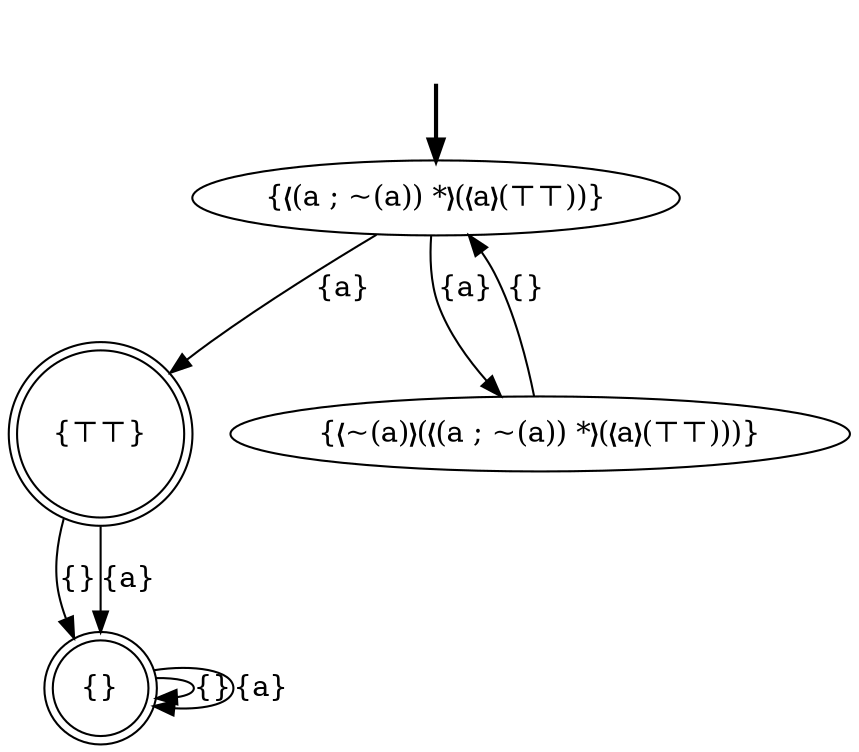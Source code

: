 digraph {
	fake0 [style=invisible]
	"{⊤⊤}" [shape=doublecircle]
	"{❬(a ; ~(a)) *❭(❬a❭(⊤⊤))}" [root=true]
	"{❬~(a)❭(❬(a ; ~(a)) *❭(❬a❭(⊤⊤)))}"
	"{}" [shape=doublecircle]
	fake0 -> "{❬(a ; ~(a)) *❭(❬a❭(⊤⊤))}" [style=bold]
	"{}" -> "{}" [label="{}"]
	"{}" -> "{}" [label="{a}"]
	"{⊤⊤}" -> "{}" [label="{}"]
	"{⊤⊤}" -> "{}" [label="{a}"]
	"{❬(a ; ~(a)) *❭(❬a❭(⊤⊤))}" -> "{❬~(a)❭(❬(a ; ~(a)) *❭(❬a❭(⊤⊤)))}" [label="{a}"]
	"{❬(a ; ~(a)) *❭(❬a❭(⊤⊤))}" -> "{⊤⊤}" [label="{a}"]
	"{❬~(a)❭(❬(a ; ~(a)) *❭(❬a❭(⊤⊤)))}" -> "{❬(a ; ~(a)) *❭(❬a❭(⊤⊤))}" [label="{}"]
}
